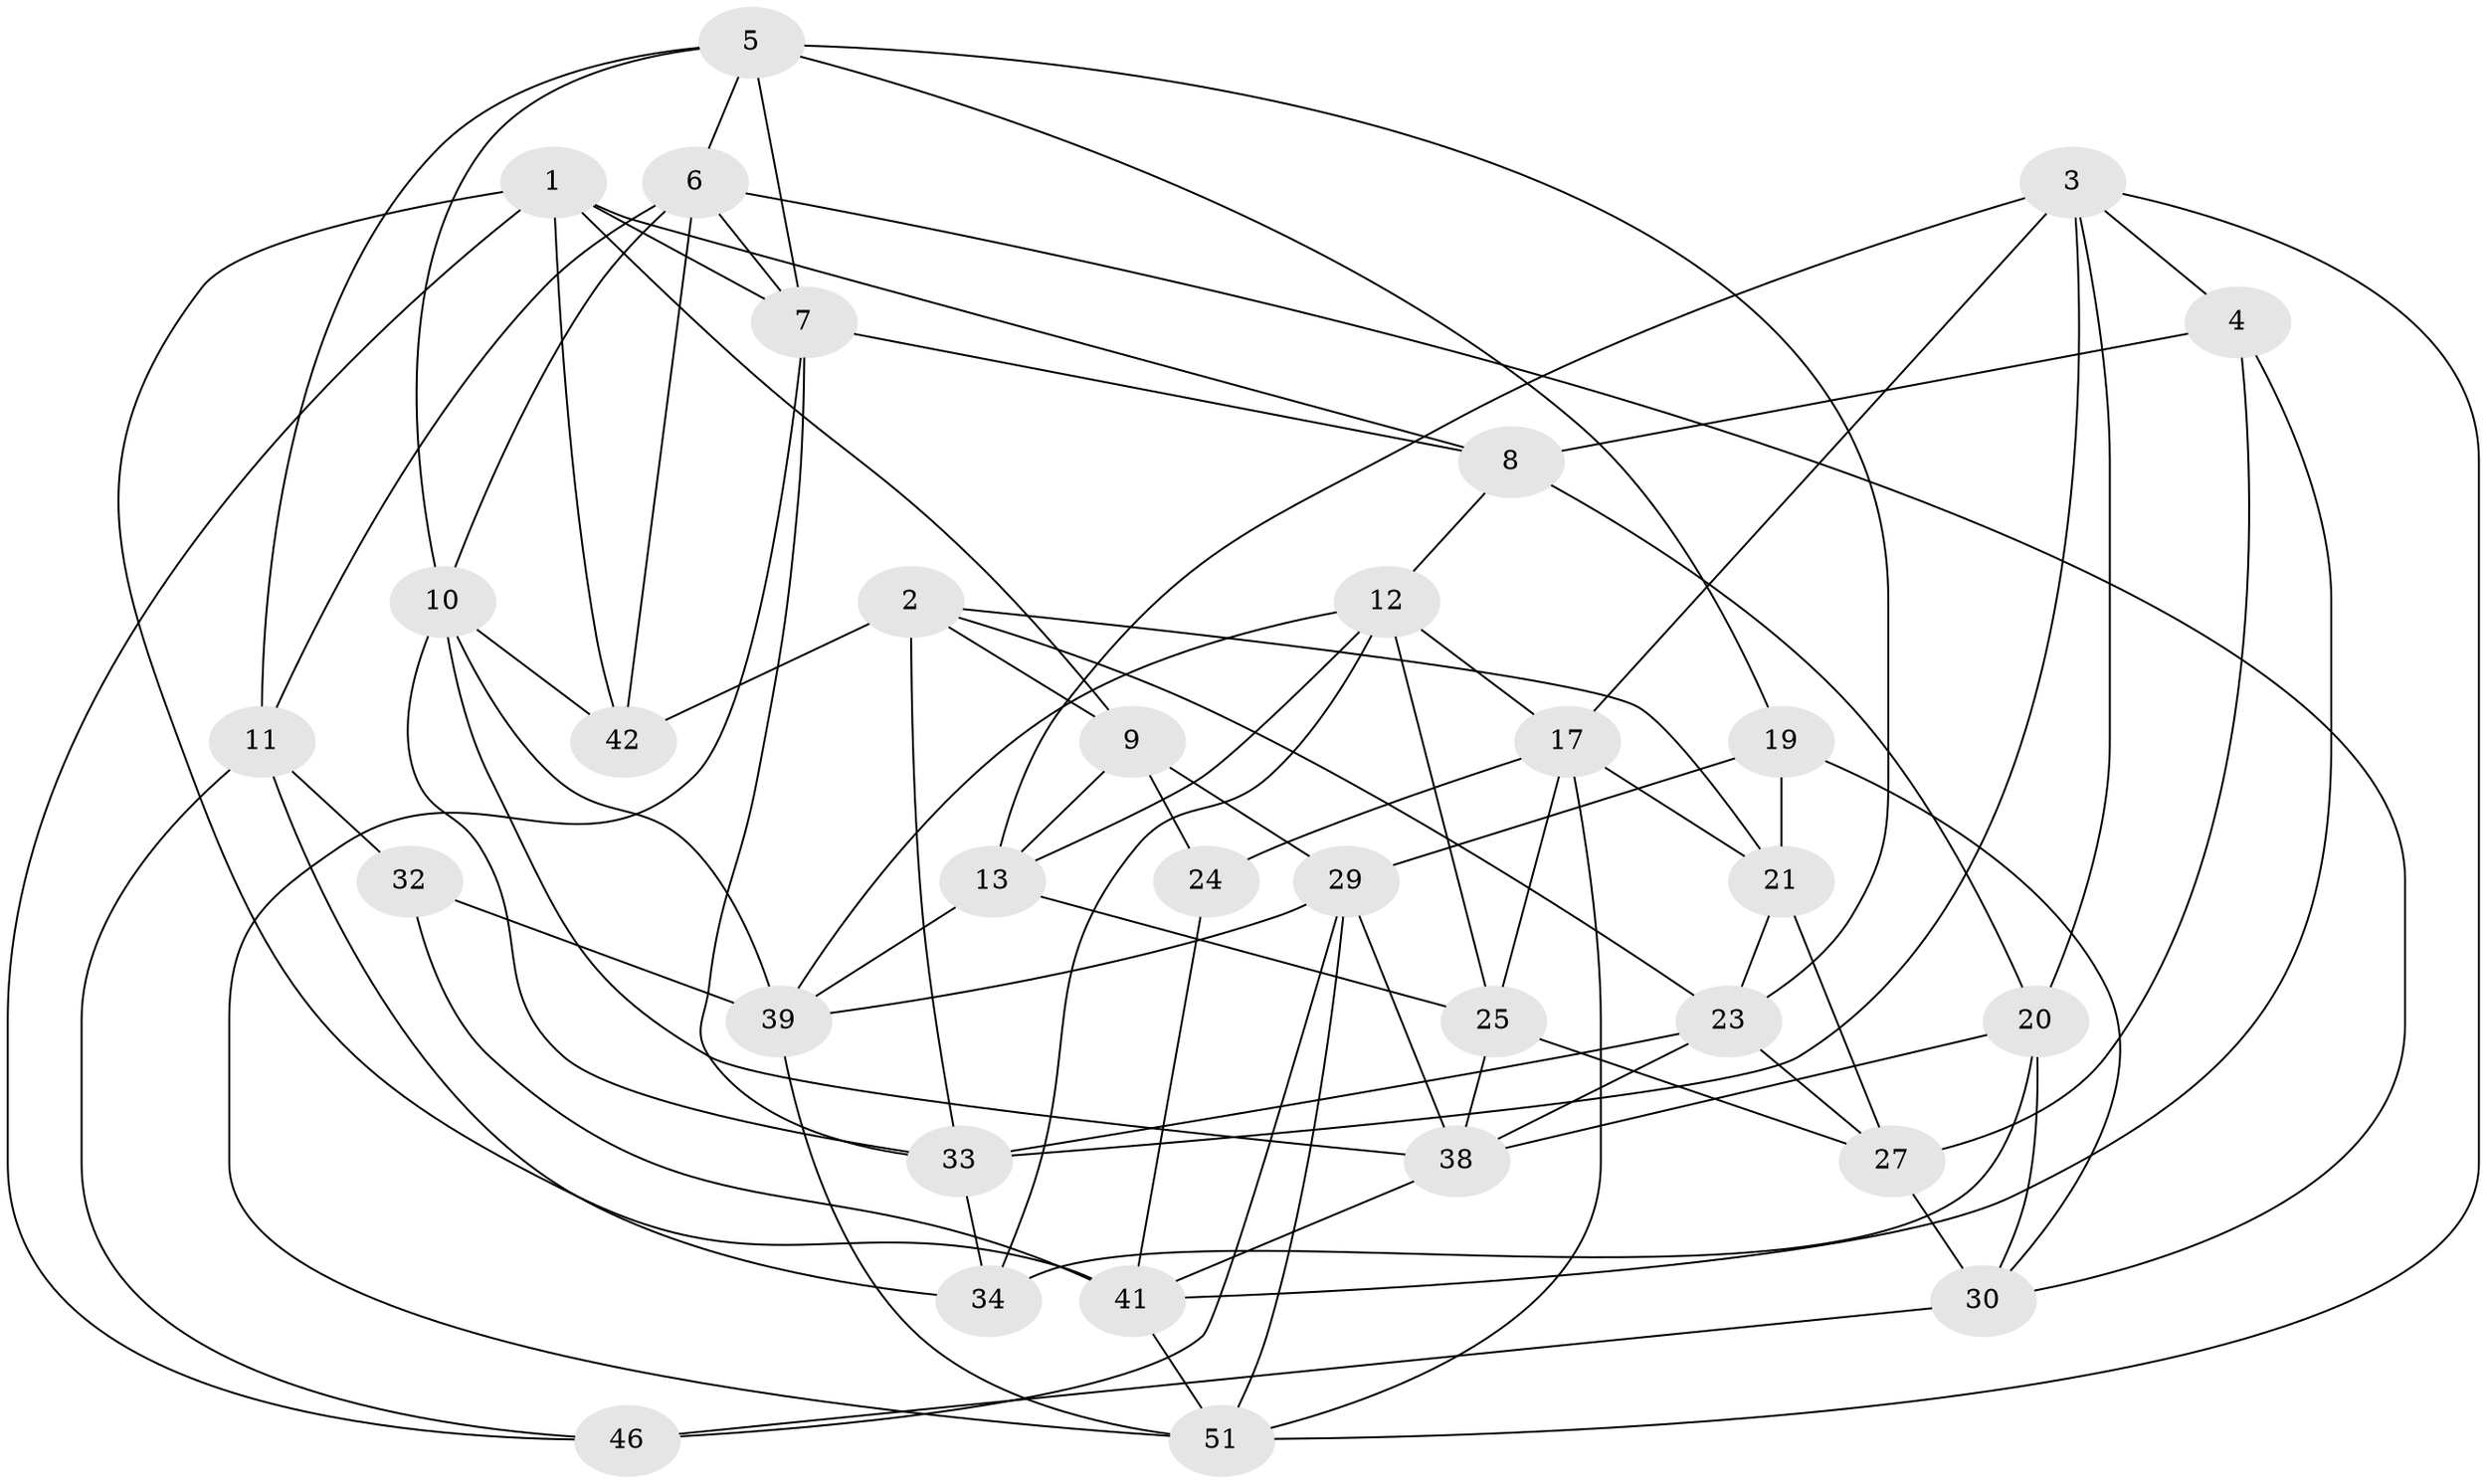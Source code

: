 // original degree distribution, {4: 1.0}
// Generated by graph-tools (version 1.1) at 2025/11/02/27/25 16:11:46]
// undirected, 32 vertices, 83 edges
graph export_dot {
graph [start="1"]
  node [color=gray90,style=filled];
  1 [super="+57"];
  2 [super="+15"];
  3 [super="+40"];
  4;
  5 [super="+50"];
  6 [super="+44"];
  7 [super="+36"];
  8 [super="+16"];
  9 [super="+18"];
  10 [super="+35"];
  11 [super="+14"];
  12 [super="+43"];
  13 [super="+56"];
  17 [super="+26"];
  19;
  20 [super="+22"];
  21 [super="+31"];
  23 [super="+48"];
  24;
  25 [super="+55"];
  27 [super="+28"];
  29 [super="+47"];
  30 [super="+37"];
  32;
  33 [super="+54"];
  34;
  38 [super="+49"];
  39 [super="+53"];
  41 [super="+45"];
  42;
  46;
  51 [super="+52"];
  1 -- 7;
  1 -- 46;
  1 -- 9;
  1 -- 42;
  1 -- 8;
  1 -- 41;
  2 -- 33;
  2 -- 42;
  2 -- 21 [weight=2];
  2 -- 9;
  2 -- 23;
  3 -- 33;
  3 -- 17;
  3 -- 4;
  3 -- 13;
  3 -- 51;
  3 -- 20;
  4 -- 41;
  4 -- 27;
  4 -- 8;
  5 -- 6;
  5 -- 23;
  5 -- 11;
  5 -- 19;
  5 -- 7;
  5 -- 10;
  6 -- 10;
  6 -- 30;
  6 -- 42;
  6 -- 11;
  6 -- 7;
  7 -- 8;
  7 -- 51;
  7 -- 33;
  8 -- 20 [weight=2];
  8 -- 12;
  9 -- 24 [weight=2];
  9 -- 29;
  9 -- 13;
  10 -- 39;
  10 -- 42;
  10 -- 33;
  10 -- 38;
  11 -- 34;
  11 -- 46;
  11 -- 32 [weight=2];
  12 -- 25;
  12 -- 34;
  12 -- 17;
  12 -- 39;
  12 -- 13;
  13 -- 39;
  13 -- 25 [weight=2];
  17 -- 25;
  17 -- 24;
  17 -- 21;
  17 -- 51;
  19 -- 21;
  19 -- 29;
  19 -- 30;
  20 -- 30;
  20 -- 38;
  20 -- 34;
  21 -- 27;
  21 -- 23;
  23 -- 33;
  23 -- 27;
  23 -- 38;
  24 -- 41;
  25 -- 38;
  25 -- 27;
  27 -- 30 [weight=2];
  29 -- 46;
  29 -- 51;
  29 -- 38;
  29 -- 39;
  30 -- 46;
  32 -- 39;
  32 -- 41;
  33 -- 34;
  38 -- 41;
  39 -- 51;
  41 -- 51;
}
